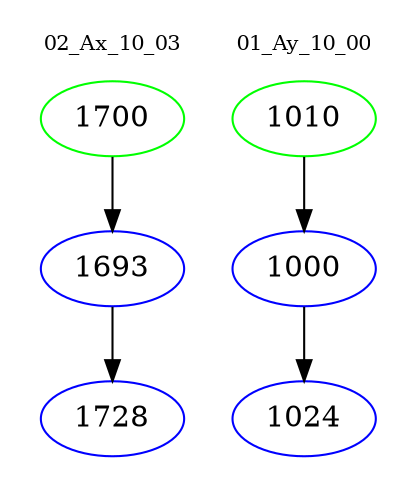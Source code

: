 digraph{
subgraph cluster_0 {
color = white
label = "02_Ax_10_03";
fontsize=10;
T0_1700 [label="1700", color="green"]
T0_1700 -> T0_1693 [color="black"]
T0_1693 [label="1693", color="blue"]
T0_1693 -> T0_1728 [color="black"]
T0_1728 [label="1728", color="blue"]
}
subgraph cluster_1 {
color = white
label = "01_Ay_10_00";
fontsize=10;
T1_1010 [label="1010", color="green"]
T1_1010 -> T1_1000 [color="black"]
T1_1000 [label="1000", color="blue"]
T1_1000 -> T1_1024 [color="black"]
T1_1024 [label="1024", color="blue"]
}
}
